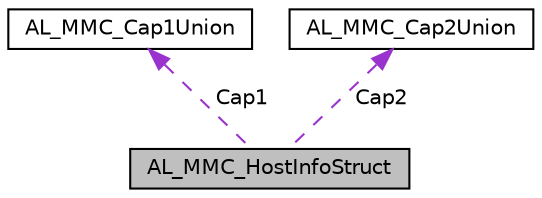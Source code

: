 digraph "AL_MMC_HostInfoStruct"
{
  edge [fontname="Helvetica",fontsize="10",labelfontname="Helvetica",labelfontsize="10"];
  node [fontname="Helvetica",fontsize="10",shape=record];
  Node1 [label="AL_MMC_HostInfoStruct",height=0.2,width=0.4,color="black", fillcolor="grey75", style="filled", fontcolor="black"];
  Node2 -> Node1 [dir="back",color="darkorchid3",fontsize="10",style="dashed",label=" Cap1" ,fontname="Helvetica"];
  Node2 [label="AL_MMC_Cap1Union",height=0.2,width=0.4,color="black", fillcolor="white", style="filled",URL="$unionAL__MMC__Cap1Union.html"];
  Node3 -> Node1 [dir="back",color="darkorchid3",fontsize="10",style="dashed",label=" Cap2" ,fontname="Helvetica"];
  Node3 [label="AL_MMC_Cap2Union",height=0.2,width=0.4,color="black", fillcolor="white", style="filled",URL="$unionAL__MMC__Cap2Union.html"];
}
